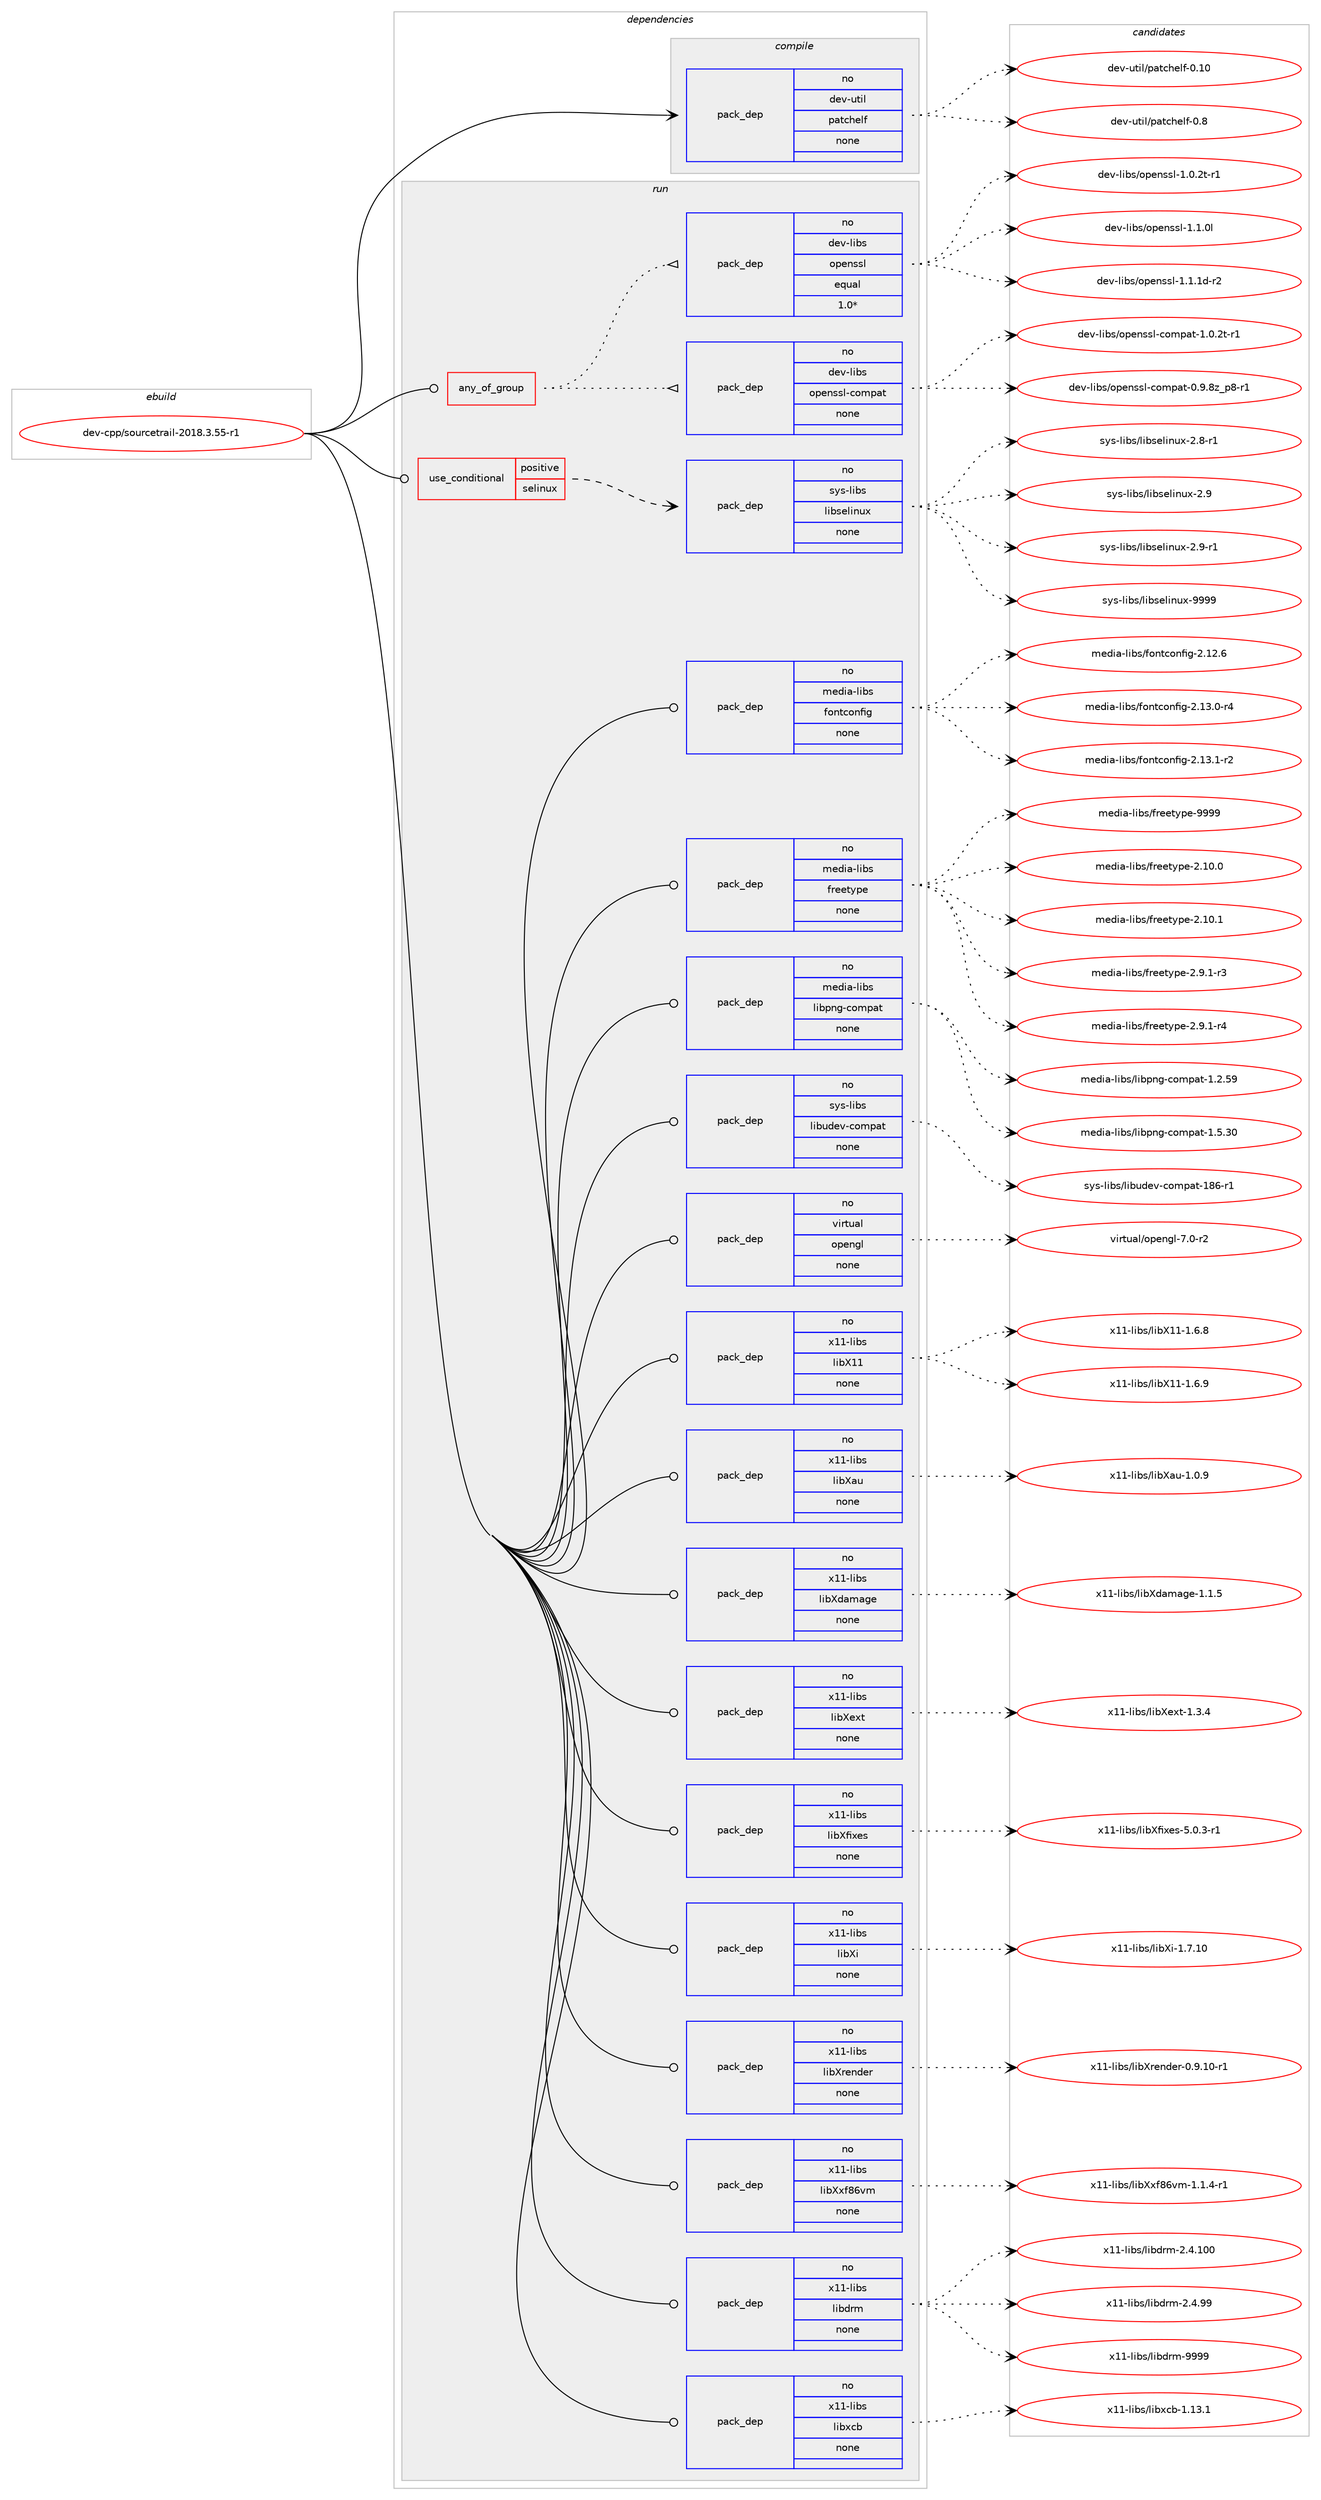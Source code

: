 digraph prolog {

# *************
# Graph options
# *************

newrank=true;
concentrate=true;
compound=true;
graph [rankdir=LR,fontname=Helvetica,fontsize=10,ranksep=1.5];#, ranksep=2.5, nodesep=0.2];
edge  [arrowhead=vee];
node  [fontname=Helvetica,fontsize=10];

# **********
# The ebuild
# **********

subgraph cluster_leftcol {
color=gray;
rank=same;
label=<<i>ebuild</i>>;
id [label="dev-cpp/sourcetrail-2018.3.55-r1", color=red, width=4, href="../dev-cpp/sourcetrail-2018.3.55-r1.svg"];
}

# ****************
# The dependencies
# ****************

subgraph cluster_midcol {
color=gray;
label=<<i>dependencies</i>>;
subgraph cluster_compile {
fillcolor="#eeeeee";
style=filled;
label=<<i>compile</i>>;
subgraph pack385190 {
dependency517215 [label=<<TABLE BORDER="0" CELLBORDER="1" CELLSPACING="0" CELLPADDING="4" WIDTH="220"><TR><TD ROWSPAN="6" CELLPADDING="30">pack_dep</TD></TR><TR><TD WIDTH="110">no</TD></TR><TR><TD>dev-util</TD></TR><TR><TD>patchelf</TD></TR><TR><TD>none</TD></TR><TR><TD></TD></TR></TABLE>>, shape=none, color=blue];
}
id:e -> dependency517215:w [weight=20,style="solid",arrowhead="vee"];
}
subgraph cluster_compileandrun {
fillcolor="#eeeeee";
style=filled;
label=<<i>compile and run</i>>;
}
subgraph cluster_run {
fillcolor="#eeeeee";
style=filled;
label=<<i>run</i>>;
subgraph any9257 {
dependency517216 [label=<<TABLE BORDER="0" CELLBORDER="1" CELLSPACING="0" CELLPADDING="4"><TR><TD CELLPADDING="10">any_of_group</TD></TR></TABLE>>, shape=none, color=red];subgraph pack385191 {
dependency517217 [label=<<TABLE BORDER="0" CELLBORDER="1" CELLSPACING="0" CELLPADDING="4" WIDTH="220"><TR><TD ROWSPAN="6" CELLPADDING="30">pack_dep</TD></TR><TR><TD WIDTH="110">no</TD></TR><TR><TD>dev-libs</TD></TR><TR><TD>openssl-compat</TD></TR><TR><TD>none</TD></TR><TR><TD></TD></TR></TABLE>>, shape=none, color=blue];
}
dependency517216:e -> dependency517217:w [weight=20,style="dotted",arrowhead="oinv"];
subgraph pack385192 {
dependency517218 [label=<<TABLE BORDER="0" CELLBORDER="1" CELLSPACING="0" CELLPADDING="4" WIDTH="220"><TR><TD ROWSPAN="6" CELLPADDING="30">pack_dep</TD></TR><TR><TD WIDTH="110">no</TD></TR><TR><TD>dev-libs</TD></TR><TR><TD>openssl</TD></TR><TR><TD>equal</TD></TR><TR><TD>1.0*</TD></TR></TABLE>>, shape=none, color=blue];
}
dependency517216:e -> dependency517218:w [weight=20,style="dotted",arrowhead="oinv"];
}
id:e -> dependency517216:w [weight=20,style="solid",arrowhead="odot"];
subgraph cond122440 {
dependency517219 [label=<<TABLE BORDER="0" CELLBORDER="1" CELLSPACING="0" CELLPADDING="4"><TR><TD ROWSPAN="3" CELLPADDING="10">use_conditional</TD></TR><TR><TD>positive</TD></TR><TR><TD>selinux</TD></TR></TABLE>>, shape=none, color=red];
subgraph pack385193 {
dependency517220 [label=<<TABLE BORDER="0" CELLBORDER="1" CELLSPACING="0" CELLPADDING="4" WIDTH="220"><TR><TD ROWSPAN="6" CELLPADDING="30">pack_dep</TD></TR><TR><TD WIDTH="110">no</TD></TR><TR><TD>sys-libs</TD></TR><TR><TD>libselinux</TD></TR><TR><TD>none</TD></TR><TR><TD></TD></TR></TABLE>>, shape=none, color=blue];
}
dependency517219:e -> dependency517220:w [weight=20,style="dashed",arrowhead="vee"];
}
id:e -> dependency517219:w [weight=20,style="solid",arrowhead="odot"];
subgraph pack385194 {
dependency517221 [label=<<TABLE BORDER="0" CELLBORDER="1" CELLSPACING="0" CELLPADDING="4" WIDTH="220"><TR><TD ROWSPAN="6" CELLPADDING="30">pack_dep</TD></TR><TR><TD WIDTH="110">no</TD></TR><TR><TD>media-libs</TD></TR><TR><TD>fontconfig</TD></TR><TR><TD>none</TD></TR><TR><TD></TD></TR></TABLE>>, shape=none, color=blue];
}
id:e -> dependency517221:w [weight=20,style="solid",arrowhead="odot"];
subgraph pack385195 {
dependency517222 [label=<<TABLE BORDER="0" CELLBORDER="1" CELLSPACING="0" CELLPADDING="4" WIDTH="220"><TR><TD ROWSPAN="6" CELLPADDING="30">pack_dep</TD></TR><TR><TD WIDTH="110">no</TD></TR><TR><TD>media-libs</TD></TR><TR><TD>freetype</TD></TR><TR><TD>none</TD></TR><TR><TD></TD></TR></TABLE>>, shape=none, color=blue];
}
id:e -> dependency517222:w [weight=20,style="solid",arrowhead="odot"];
subgraph pack385196 {
dependency517223 [label=<<TABLE BORDER="0" CELLBORDER="1" CELLSPACING="0" CELLPADDING="4" WIDTH="220"><TR><TD ROWSPAN="6" CELLPADDING="30">pack_dep</TD></TR><TR><TD WIDTH="110">no</TD></TR><TR><TD>media-libs</TD></TR><TR><TD>libpng-compat</TD></TR><TR><TD>none</TD></TR><TR><TD></TD></TR></TABLE>>, shape=none, color=blue];
}
id:e -> dependency517223:w [weight=20,style="solid",arrowhead="odot"];
subgraph pack385197 {
dependency517224 [label=<<TABLE BORDER="0" CELLBORDER="1" CELLSPACING="0" CELLPADDING="4" WIDTH="220"><TR><TD ROWSPAN="6" CELLPADDING="30">pack_dep</TD></TR><TR><TD WIDTH="110">no</TD></TR><TR><TD>sys-libs</TD></TR><TR><TD>libudev-compat</TD></TR><TR><TD>none</TD></TR><TR><TD></TD></TR></TABLE>>, shape=none, color=blue];
}
id:e -> dependency517224:w [weight=20,style="solid",arrowhead="odot"];
subgraph pack385198 {
dependency517225 [label=<<TABLE BORDER="0" CELLBORDER="1" CELLSPACING="0" CELLPADDING="4" WIDTH="220"><TR><TD ROWSPAN="6" CELLPADDING="30">pack_dep</TD></TR><TR><TD WIDTH="110">no</TD></TR><TR><TD>virtual</TD></TR><TR><TD>opengl</TD></TR><TR><TD>none</TD></TR><TR><TD></TD></TR></TABLE>>, shape=none, color=blue];
}
id:e -> dependency517225:w [weight=20,style="solid",arrowhead="odot"];
subgraph pack385199 {
dependency517226 [label=<<TABLE BORDER="0" CELLBORDER="1" CELLSPACING="0" CELLPADDING="4" WIDTH="220"><TR><TD ROWSPAN="6" CELLPADDING="30">pack_dep</TD></TR><TR><TD WIDTH="110">no</TD></TR><TR><TD>x11-libs</TD></TR><TR><TD>libX11</TD></TR><TR><TD>none</TD></TR><TR><TD></TD></TR></TABLE>>, shape=none, color=blue];
}
id:e -> dependency517226:w [weight=20,style="solid",arrowhead="odot"];
subgraph pack385200 {
dependency517227 [label=<<TABLE BORDER="0" CELLBORDER="1" CELLSPACING="0" CELLPADDING="4" WIDTH="220"><TR><TD ROWSPAN="6" CELLPADDING="30">pack_dep</TD></TR><TR><TD WIDTH="110">no</TD></TR><TR><TD>x11-libs</TD></TR><TR><TD>libXau</TD></TR><TR><TD>none</TD></TR><TR><TD></TD></TR></TABLE>>, shape=none, color=blue];
}
id:e -> dependency517227:w [weight=20,style="solid",arrowhead="odot"];
subgraph pack385201 {
dependency517228 [label=<<TABLE BORDER="0" CELLBORDER="1" CELLSPACING="0" CELLPADDING="4" WIDTH="220"><TR><TD ROWSPAN="6" CELLPADDING="30">pack_dep</TD></TR><TR><TD WIDTH="110">no</TD></TR><TR><TD>x11-libs</TD></TR><TR><TD>libXdamage</TD></TR><TR><TD>none</TD></TR><TR><TD></TD></TR></TABLE>>, shape=none, color=blue];
}
id:e -> dependency517228:w [weight=20,style="solid",arrowhead="odot"];
subgraph pack385202 {
dependency517229 [label=<<TABLE BORDER="0" CELLBORDER="1" CELLSPACING="0" CELLPADDING="4" WIDTH="220"><TR><TD ROWSPAN="6" CELLPADDING="30">pack_dep</TD></TR><TR><TD WIDTH="110">no</TD></TR><TR><TD>x11-libs</TD></TR><TR><TD>libXext</TD></TR><TR><TD>none</TD></TR><TR><TD></TD></TR></TABLE>>, shape=none, color=blue];
}
id:e -> dependency517229:w [weight=20,style="solid",arrowhead="odot"];
subgraph pack385203 {
dependency517230 [label=<<TABLE BORDER="0" CELLBORDER="1" CELLSPACING="0" CELLPADDING="4" WIDTH="220"><TR><TD ROWSPAN="6" CELLPADDING="30">pack_dep</TD></TR><TR><TD WIDTH="110">no</TD></TR><TR><TD>x11-libs</TD></TR><TR><TD>libXfixes</TD></TR><TR><TD>none</TD></TR><TR><TD></TD></TR></TABLE>>, shape=none, color=blue];
}
id:e -> dependency517230:w [weight=20,style="solid",arrowhead="odot"];
subgraph pack385204 {
dependency517231 [label=<<TABLE BORDER="0" CELLBORDER="1" CELLSPACING="0" CELLPADDING="4" WIDTH="220"><TR><TD ROWSPAN="6" CELLPADDING="30">pack_dep</TD></TR><TR><TD WIDTH="110">no</TD></TR><TR><TD>x11-libs</TD></TR><TR><TD>libXi</TD></TR><TR><TD>none</TD></TR><TR><TD></TD></TR></TABLE>>, shape=none, color=blue];
}
id:e -> dependency517231:w [weight=20,style="solid",arrowhead="odot"];
subgraph pack385205 {
dependency517232 [label=<<TABLE BORDER="0" CELLBORDER="1" CELLSPACING="0" CELLPADDING="4" WIDTH="220"><TR><TD ROWSPAN="6" CELLPADDING="30">pack_dep</TD></TR><TR><TD WIDTH="110">no</TD></TR><TR><TD>x11-libs</TD></TR><TR><TD>libXrender</TD></TR><TR><TD>none</TD></TR><TR><TD></TD></TR></TABLE>>, shape=none, color=blue];
}
id:e -> dependency517232:w [weight=20,style="solid",arrowhead="odot"];
subgraph pack385206 {
dependency517233 [label=<<TABLE BORDER="0" CELLBORDER="1" CELLSPACING="0" CELLPADDING="4" WIDTH="220"><TR><TD ROWSPAN="6" CELLPADDING="30">pack_dep</TD></TR><TR><TD WIDTH="110">no</TD></TR><TR><TD>x11-libs</TD></TR><TR><TD>libXxf86vm</TD></TR><TR><TD>none</TD></TR><TR><TD></TD></TR></TABLE>>, shape=none, color=blue];
}
id:e -> dependency517233:w [weight=20,style="solid",arrowhead="odot"];
subgraph pack385207 {
dependency517234 [label=<<TABLE BORDER="0" CELLBORDER="1" CELLSPACING="0" CELLPADDING="4" WIDTH="220"><TR><TD ROWSPAN="6" CELLPADDING="30">pack_dep</TD></TR><TR><TD WIDTH="110">no</TD></TR><TR><TD>x11-libs</TD></TR><TR><TD>libdrm</TD></TR><TR><TD>none</TD></TR><TR><TD></TD></TR></TABLE>>, shape=none, color=blue];
}
id:e -> dependency517234:w [weight=20,style="solid",arrowhead="odot"];
subgraph pack385208 {
dependency517235 [label=<<TABLE BORDER="0" CELLBORDER="1" CELLSPACING="0" CELLPADDING="4" WIDTH="220"><TR><TD ROWSPAN="6" CELLPADDING="30">pack_dep</TD></TR><TR><TD WIDTH="110">no</TD></TR><TR><TD>x11-libs</TD></TR><TR><TD>libxcb</TD></TR><TR><TD>none</TD></TR><TR><TD></TD></TR></TABLE>>, shape=none, color=blue];
}
id:e -> dependency517235:w [weight=20,style="solid",arrowhead="odot"];
}
}

# **************
# The candidates
# **************

subgraph cluster_choices {
rank=same;
color=gray;
label=<<i>candidates</i>>;

subgraph choice385190 {
color=black;
nodesep=1;
choice100101118451171161051084711297116991041011081024548464948 [label="dev-util/patchelf-0.10", color=red, width=4,href="../dev-util/patchelf-0.10.svg"];
choice1001011184511711610510847112971169910410110810245484656 [label="dev-util/patchelf-0.8", color=red, width=4,href="../dev-util/patchelf-0.8.svg"];
dependency517215:e -> choice100101118451171161051084711297116991041011081024548464948:w [style=dotted,weight="100"];
dependency517215:e -> choice1001011184511711610510847112971169910410110810245484656:w [style=dotted,weight="100"];
}
subgraph choice385191 {
color=black;
nodesep=1;
choice10010111845108105981154711111210111011511510845991111091129711645484657465612295112564511449 [label="dev-libs/openssl-compat-0.9.8z_p8-r1", color=red, width=4,href="../dev-libs/openssl-compat-0.9.8z_p8-r1.svg"];
choice1001011184510810598115471111121011101151151084599111109112971164549464846501164511449 [label="dev-libs/openssl-compat-1.0.2t-r1", color=red, width=4,href="../dev-libs/openssl-compat-1.0.2t-r1.svg"];
dependency517217:e -> choice10010111845108105981154711111210111011511510845991111091129711645484657465612295112564511449:w [style=dotted,weight="100"];
dependency517217:e -> choice1001011184510810598115471111121011101151151084599111109112971164549464846501164511449:w [style=dotted,weight="100"];
}
subgraph choice385192 {
color=black;
nodesep=1;
choice1001011184510810598115471111121011101151151084549464846501164511449 [label="dev-libs/openssl-1.0.2t-r1", color=red, width=4,href="../dev-libs/openssl-1.0.2t-r1.svg"];
choice100101118451081059811547111112101110115115108454946494648108 [label="dev-libs/openssl-1.1.0l", color=red, width=4,href="../dev-libs/openssl-1.1.0l.svg"];
choice1001011184510810598115471111121011101151151084549464946491004511450 [label="dev-libs/openssl-1.1.1d-r2", color=red, width=4,href="../dev-libs/openssl-1.1.1d-r2.svg"];
dependency517218:e -> choice1001011184510810598115471111121011101151151084549464846501164511449:w [style=dotted,weight="100"];
dependency517218:e -> choice100101118451081059811547111112101110115115108454946494648108:w [style=dotted,weight="100"];
dependency517218:e -> choice1001011184510810598115471111121011101151151084549464946491004511450:w [style=dotted,weight="100"];
}
subgraph choice385193 {
color=black;
nodesep=1;
choice11512111545108105981154710810598115101108105110117120455046564511449 [label="sys-libs/libselinux-2.8-r1", color=red, width=4,href="../sys-libs/libselinux-2.8-r1.svg"];
choice1151211154510810598115471081059811510110810511011712045504657 [label="sys-libs/libselinux-2.9", color=red, width=4,href="../sys-libs/libselinux-2.9.svg"];
choice11512111545108105981154710810598115101108105110117120455046574511449 [label="sys-libs/libselinux-2.9-r1", color=red, width=4,href="../sys-libs/libselinux-2.9-r1.svg"];
choice115121115451081059811547108105981151011081051101171204557575757 [label="sys-libs/libselinux-9999", color=red, width=4,href="../sys-libs/libselinux-9999.svg"];
dependency517220:e -> choice11512111545108105981154710810598115101108105110117120455046564511449:w [style=dotted,weight="100"];
dependency517220:e -> choice1151211154510810598115471081059811510110810511011712045504657:w [style=dotted,weight="100"];
dependency517220:e -> choice11512111545108105981154710810598115101108105110117120455046574511449:w [style=dotted,weight="100"];
dependency517220:e -> choice115121115451081059811547108105981151011081051101171204557575757:w [style=dotted,weight="100"];
}
subgraph choice385194 {
color=black;
nodesep=1;
choice109101100105974510810598115471021111101169911111010210510345504649504654 [label="media-libs/fontconfig-2.12.6", color=red, width=4,href="../media-libs/fontconfig-2.12.6.svg"];
choice1091011001059745108105981154710211111011699111110102105103455046495146484511452 [label="media-libs/fontconfig-2.13.0-r4", color=red, width=4,href="../media-libs/fontconfig-2.13.0-r4.svg"];
choice1091011001059745108105981154710211111011699111110102105103455046495146494511450 [label="media-libs/fontconfig-2.13.1-r2", color=red, width=4,href="../media-libs/fontconfig-2.13.1-r2.svg"];
dependency517221:e -> choice109101100105974510810598115471021111101169911111010210510345504649504654:w [style=dotted,weight="100"];
dependency517221:e -> choice1091011001059745108105981154710211111011699111110102105103455046495146484511452:w [style=dotted,weight="100"];
dependency517221:e -> choice1091011001059745108105981154710211111011699111110102105103455046495146494511450:w [style=dotted,weight="100"];
}
subgraph choice385195 {
color=black;
nodesep=1;
choice1091011001059745108105981154710211410110111612111210145504649484648 [label="media-libs/freetype-2.10.0", color=red, width=4,href="../media-libs/freetype-2.10.0.svg"];
choice1091011001059745108105981154710211410110111612111210145504649484649 [label="media-libs/freetype-2.10.1", color=red, width=4,href="../media-libs/freetype-2.10.1.svg"];
choice109101100105974510810598115471021141011011161211121014550465746494511451 [label="media-libs/freetype-2.9.1-r3", color=red, width=4,href="../media-libs/freetype-2.9.1-r3.svg"];
choice109101100105974510810598115471021141011011161211121014550465746494511452 [label="media-libs/freetype-2.9.1-r4", color=red, width=4,href="../media-libs/freetype-2.9.1-r4.svg"];
choice109101100105974510810598115471021141011011161211121014557575757 [label="media-libs/freetype-9999", color=red, width=4,href="../media-libs/freetype-9999.svg"];
dependency517222:e -> choice1091011001059745108105981154710211410110111612111210145504649484648:w [style=dotted,weight="100"];
dependency517222:e -> choice1091011001059745108105981154710211410110111612111210145504649484649:w [style=dotted,weight="100"];
dependency517222:e -> choice109101100105974510810598115471021141011011161211121014550465746494511451:w [style=dotted,weight="100"];
dependency517222:e -> choice109101100105974510810598115471021141011011161211121014550465746494511452:w [style=dotted,weight="100"];
dependency517222:e -> choice109101100105974510810598115471021141011011161211121014557575757:w [style=dotted,weight="100"];
}
subgraph choice385196 {
color=black;
nodesep=1;
choice109101100105974510810598115471081059811211010345991111091129711645494650465357 [label="media-libs/libpng-compat-1.2.59", color=red, width=4,href="../media-libs/libpng-compat-1.2.59.svg"];
choice109101100105974510810598115471081059811211010345991111091129711645494653465148 [label="media-libs/libpng-compat-1.5.30", color=red, width=4,href="../media-libs/libpng-compat-1.5.30.svg"];
dependency517223:e -> choice109101100105974510810598115471081059811211010345991111091129711645494650465357:w [style=dotted,weight="100"];
dependency517223:e -> choice109101100105974510810598115471081059811211010345991111091129711645494653465148:w [style=dotted,weight="100"];
}
subgraph choice385197 {
color=black;
nodesep=1;
choice11512111545108105981154710810598117100101118459911110911297116454956544511449 [label="sys-libs/libudev-compat-186-r1", color=red, width=4,href="../sys-libs/libudev-compat-186-r1.svg"];
dependency517224:e -> choice11512111545108105981154710810598117100101118459911110911297116454956544511449:w [style=dotted,weight="100"];
}
subgraph choice385198 {
color=black;
nodesep=1;
choice1181051141161179710847111112101110103108455546484511450 [label="virtual/opengl-7.0-r2", color=red, width=4,href="../virtual/opengl-7.0-r2.svg"];
dependency517225:e -> choice1181051141161179710847111112101110103108455546484511450:w [style=dotted,weight="100"];
}
subgraph choice385199 {
color=black;
nodesep=1;
choice120494945108105981154710810598884949454946544656 [label="x11-libs/libX11-1.6.8", color=red, width=4,href="../x11-libs/libX11-1.6.8.svg"];
choice120494945108105981154710810598884949454946544657 [label="x11-libs/libX11-1.6.9", color=red, width=4,href="../x11-libs/libX11-1.6.9.svg"];
dependency517226:e -> choice120494945108105981154710810598884949454946544656:w [style=dotted,weight="100"];
dependency517226:e -> choice120494945108105981154710810598884949454946544657:w [style=dotted,weight="100"];
}
subgraph choice385200 {
color=black;
nodesep=1;
choice1204949451081059811547108105988897117454946484657 [label="x11-libs/libXau-1.0.9", color=red, width=4,href="../x11-libs/libXau-1.0.9.svg"];
dependency517227:e -> choice1204949451081059811547108105988897117454946484657:w [style=dotted,weight="100"];
}
subgraph choice385201 {
color=black;
nodesep=1;
choice120494945108105981154710810598881009710997103101454946494653 [label="x11-libs/libXdamage-1.1.5", color=red, width=4,href="../x11-libs/libXdamage-1.1.5.svg"];
dependency517228:e -> choice120494945108105981154710810598881009710997103101454946494653:w [style=dotted,weight="100"];
}
subgraph choice385202 {
color=black;
nodesep=1;
choice12049494510810598115471081059888101120116454946514652 [label="x11-libs/libXext-1.3.4", color=red, width=4,href="../x11-libs/libXext-1.3.4.svg"];
dependency517229:e -> choice12049494510810598115471081059888101120116454946514652:w [style=dotted,weight="100"];
}
subgraph choice385203 {
color=black;
nodesep=1;
choice120494945108105981154710810598881021051201011154553464846514511449 [label="x11-libs/libXfixes-5.0.3-r1", color=red, width=4,href="../x11-libs/libXfixes-5.0.3-r1.svg"];
dependency517230:e -> choice120494945108105981154710810598881021051201011154553464846514511449:w [style=dotted,weight="100"];
}
subgraph choice385204 {
color=black;
nodesep=1;
choice1204949451081059811547108105988810545494655464948 [label="x11-libs/libXi-1.7.10", color=red, width=4,href="../x11-libs/libXi-1.7.10.svg"];
dependency517231:e -> choice1204949451081059811547108105988810545494655464948:w [style=dotted,weight="100"];
}
subgraph choice385205 {
color=black;
nodesep=1;
choice12049494510810598115471081059888114101110100101114454846574649484511449 [label="x11-libs/libXrender-0.9.10-r1", color=red, width=4,href="../x11-libs/libXrender-0.9.10-r1.svg"];
dependency517232:e -> choice12049494510810598115471081059888114101110100101114454846574649484511449:w [style=dotted,weight="100"];
}
subgraph choice385206 {
color=black;
nodesep=1;
choice1204949451081059811547108105988812010256541181094549464946524511449 [label="x11-libs/libXxf86vm-1.1.4-r1", color=red, width=4,href="../x11-libs/libXxf86vm-1.1.4-r1.svg"];
dependency517233:e -> choice1204949451081059811547108105988812010256541181094549464946524511449:w [style=dotted,weight="100"];
}
subgraph choice385207 {
color=black;
nodesep=1;
choice1204949451081059811547108105981001141094550465246494848 [label="x11-libs/libdrm-2.4.100", color=red, width=4,href="../x11-libs/libdrm-2.4.100.svg"];
choice12049494510810598115471081059810011410945504652465757 [label="x11-libs/libdrm-2.4.99", color=red, width=4,href="../x11-libs/libdrm-2.4.99.svg"];
choice1204949451081059811547108105981001141094557575757 [label="x11-libs/libdrm-9999", color=red, width=4,href="../x11-libs/libdrm-9999.svg"];
dependency517234:e -> choice1204949451081059811547108105981001141094550465246494848:w [style=dotted,weight="100"];
dependency517234:e -> choice12049494510810598115471081059810011410945504652465757:w [style=dotted,weight="100"];
dependency517234:e -> choice1204949451081059811547108105981001141094557575757:w [style=dotted,weight="100"];
}
subgraph choice385208 {
color=black;
nodesep=1;
choice120494945108105981154710810598120999845494649514649 [label="x11-libs/libxcb-1.13.1", color=red, width=4,href="../x11-libs/libxcb-1.13.1.svg"];
dependency517235:e -> choice120494945108105981154710810598120999845494649514649:w [style=dotted,weight="100"];
}
}

}
